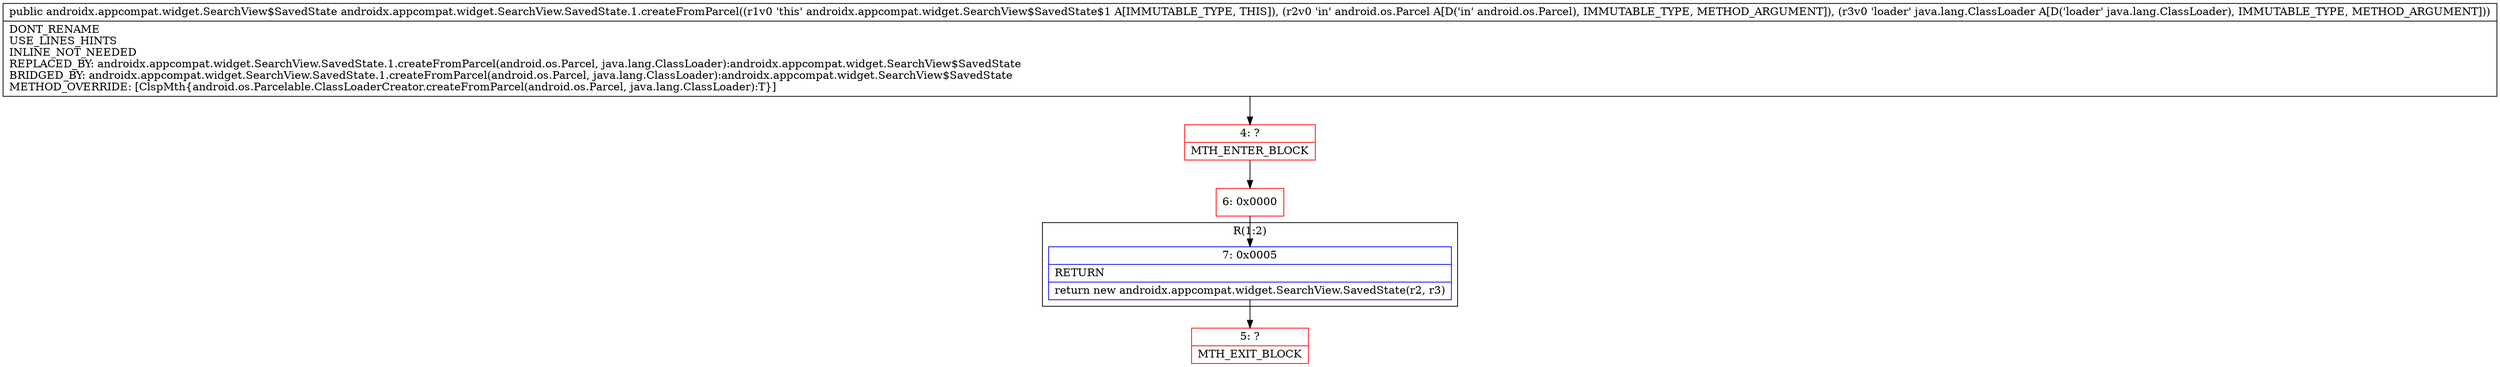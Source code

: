digraph "CFG forandroidx.appcompat.widget.SearchView.SavedState.1.createFromParcel(Landroid\/os\/Parcel;Ljava\/lang\/ClassLoader;)Landroidx\/appcompat\/widget\/SearchView$SavedState;" {
subgraph cluster_Region_1849986686 {
label = "R(1:2)";
node [shape=record,color=blue];
Node_7 [shape=record,label="{7\:\ 0x0005|RETURN\l|return new androidx.appcompat.widget.SearchView.SavedState(r2, r3)\l}"];
}
Node_4 [shape=record,color=red,label="{4\:\ ?|MTH_ENTER_BLOCK\l}"];
Node_6 [shape=record,color=red,label="{6\:\ 0x0000}"];
Node_5 [shape=record,color=red,label="{5\:\ ?|MTH_EXIT_BLOCK\l}"];
MethodNode[shape=record,label="{public androidx.appcompat.widget.SearchView$SavedState androidx.appcompat.widget.SearchView.SavedState.1.createFromParcel((r1v0 'this' androidx.appcompat.widget.SearchView$SavedState$1 A[IMMUTABLE_TYPE, THIS]), (r2v0 'in' android.os.Parcel A[D('in' android.os.Parcel), IMMUTABLE_TYPE, METHOD_ARGUMENT]), (r3v0 'loader' java.lang.ClassLoader A[D('loader' java.lang.ClassLoader), IMMUTABLE_TYPE, METHOD_ARGUMENT]))  | DONT_RENAME\lUSE_LINES_HINTS\lINLINE_NOT_NEEDED\lREPLACED_BY: androidx.appcompat.widget.SearchView.SavedState.1.createFromParcel(android.os.Parcel, java.lang.ClassLoader):androidx.appcompat.widget.SearchView$SavedState\lBRIDGED_BY: androidx.appcompat.widget.SearchView.SavedState.1.createFromParcel(android.os.Parcel, java.lang.ClassLoader):androidx.appcompat.widget.SearchView$SavedState\lMETHOD_OVERRIDE: [ClspMth\{android.os.Parcelable.ClassLoaderCreator.createFromParcel(android.os.Parcel, java.lang.ClassLoader):T\}]\l}"];
MethodNode -> Node_4;Node_7 -> Node_5;
Node_4 -> Node_6;
Node_6 -> Node_7;
}


